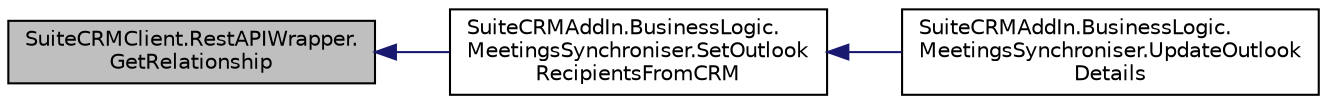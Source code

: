 digraph "SuiteCRMClient.RestAPIWrapper.GetRelationship"
{
  edge [fontname="Helvetica",fontsize="10",labelfontname="Helvetica",labelfontsize="10"];
  node [fontname="Helvetica",fontsize="10",shape=record];
  rankdir="LR";
  Node140 [label="SuiteCRMClient.RestAPIWrapper.\lGetRelationship",height=0.2,width=0.4,color="black", fillcolor="grey75", style="filled", fontcolor="black"];
  Node140 -> Node141 [dir="back",color="midnightblue",fontsize="10",style="solid",fontname="Helvetica"];
  Node141 [label="SuiteCRMAddIn.BusinessLogic.\lMeetingsSynchroniser.SetOutlook\lRecipientsFromCRM",height=0.2,width=0.4,color="black", fillcolor="white", style="filled",URL="$class_suite_c_r_m_add_in_1_1_business_logic_1_1_meetings_synchroniser.html#a2d11d345708fd85c9eabc30f862b8238",tooltip="Set up the recipients of the appointment represented by this olItem from this crmItem. "];
  Node141 -> Node142 [dir="back",color="midnightblue",fontsize="10",style="solid",fontname="Helvetica"];
  Node142 [label="SuiteCRMAddIn.BusinessLogic.\lMeetingsSynchroniser.UpdateOutlook\lDetails",height=0.2,width=0.4,color="black", fillcolor="white", style="filled",URL="$class_suite_c_r_m_add_in_1_1_business_logic_1_1_meetings_synchroniser.html#a8f0c99c95424ef0b2514bd3dfccda977"];
}
